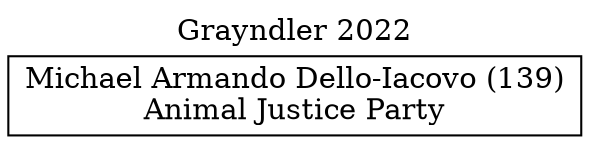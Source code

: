 // House preference flow
digraph "Michael Armando Dello-Iacovo (139)_Grayndler_2022" {
	graph [label="Grayndler 2022" labelloc=t mclimit=10]
	node [shape=box]
	"Michael Armando Dello-Iacovo (139)" [label="Michael Armando Dello-Iacovo (139)
Animal Justice Party"]
}
